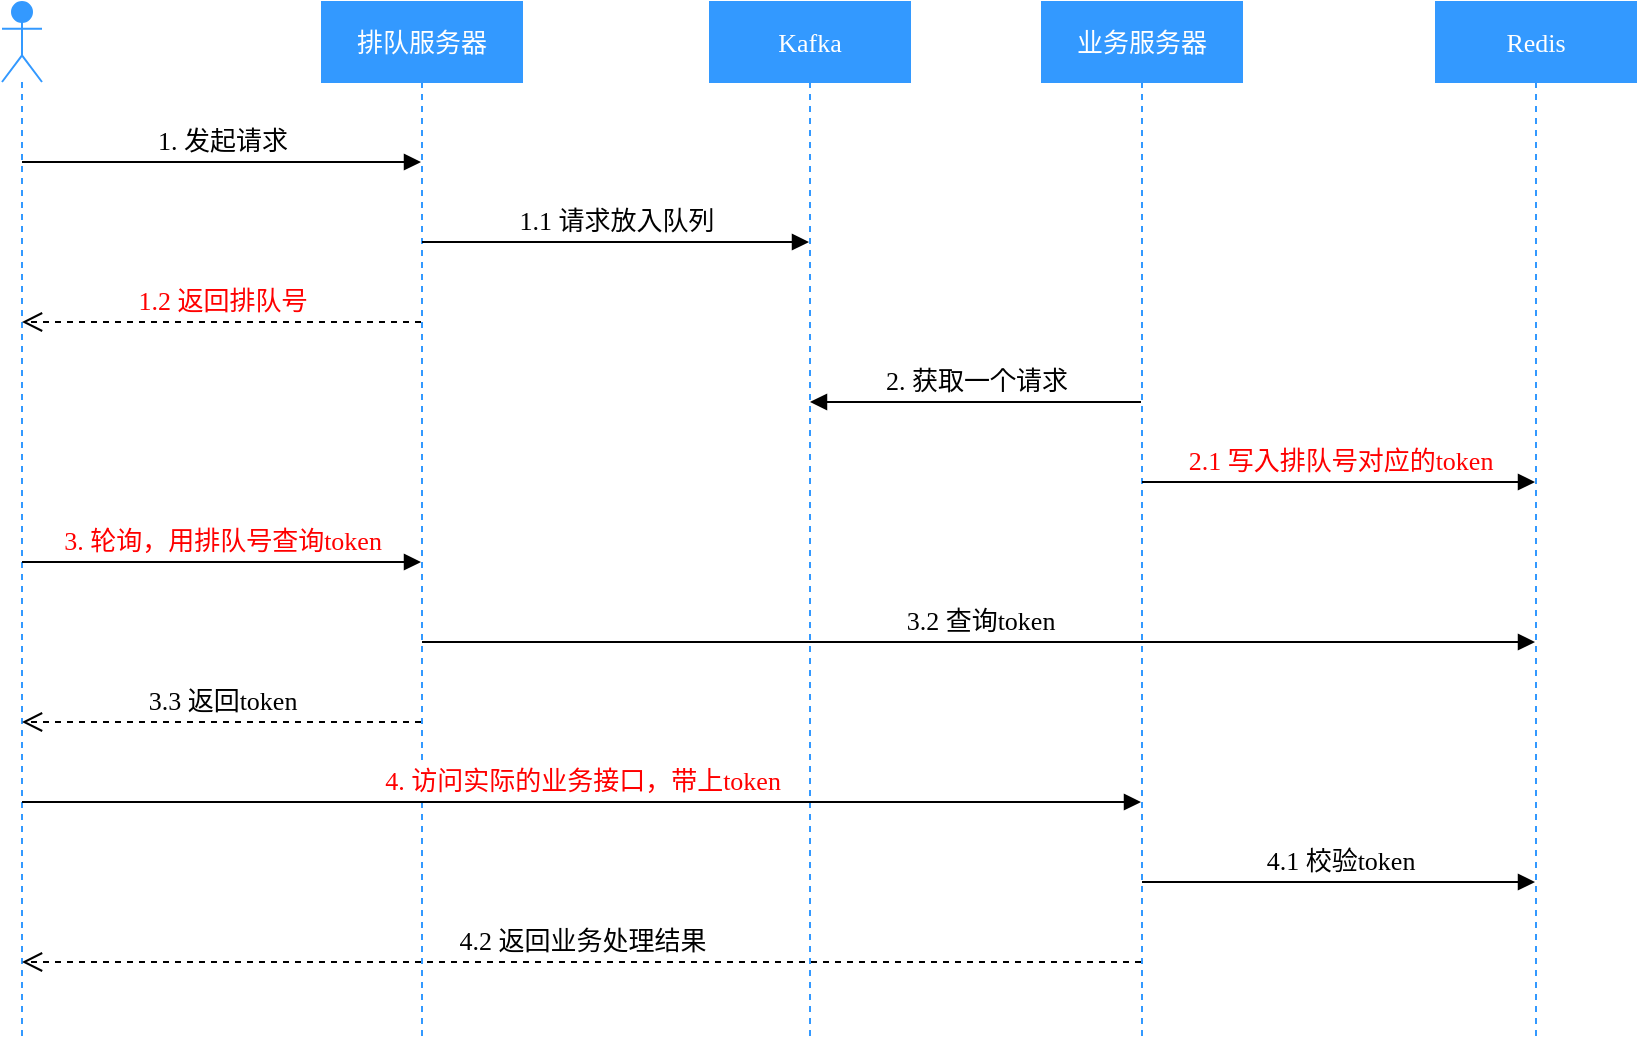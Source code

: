 <mxfile version="15.4.0" type="device" pages="2"><diagram id="IR0NCSws5PDyo4uCdy42" name="Page-1"><mxGraphModel dx="1074" dy="954" grid="1" gridSize="10" guides="1" tooltips="1" connect="1" arrows="1" fold="1" page="1" pageScale="1" pageWidth="827" pageHeight="1169" math="0" shadow="0"><root><mxCell id="0"/><mxCell id="1" parent="0"/><mxCell id="O6einv1tjbnZ0-dDp5pC-17" value="" style="shape=umlLifeline;participant=umlActor;perimeter=lifelinePerimeter;whiteSpace=wrap;html=1;container=1;collapsible=0;recursiveResize=0;verticalAlign=top;spacingTop=36;outlineConnect=0;fontFamily=微软雅黑;fontSize=13;fillColor=#3399FF;strokeColor=#3399FF;" vertex="1" parent="1"><mxGeometry x="10" y="80" width="20" height="520" as="geometry"/></mxCell><mxCell id="O6einv1tjbnZ0-dDp5pC-18" value="排队服务器" style="shape=umlLifeline;perimeter=lifelinePerimeter;whiteSpace=wrap;html=1;container=1;collapsible=0;recursiveResize=0;outlineConnect=0;fontFamily=微软雅黑;fontSize=13;fillColor=#3399FF;strokeColor=#3399FF;fontColor=#FFFFFF;" vertex="1" parent="1"><mxGeometry x="170" y="80" width="100" height="520" as="geometry"/></mxCell><mxCell id="O6einv1tjbnZ0-dDp5pC-19" value="Kafka" style="shape=umlLifeline;perimeter=lifelinePerimeter;whiteSpace=wrap;html=1;container=1;collapsible=0;recursiveResize=0;outlineConnect=0;fontFamily=微软雅黑;fontSize=13;fillColor=#3399FF;strokeColor=#3399FF;fontColor=#FFFFFF;" vertex="1" parent="1"><mxGeometry x="364" y="80" width="100" height="520" as="geometry"/></mxCell><mxCell id="O6einv1tjbnZ0-dDp5pC-20" value="业务服务器" style="shape=umlLifeline;perimeter=lifelinePerimeter;whiteSpace=wrap;html=1;container=1;collapsible=0;recursiveResize=0;outlineConnect=0;fontFamily=微软雅黑;fontSize=13;fillColor=#3399FF;strokeColor=#3399FF;fontColor=#FFFFFF;" vertex="1" parent="1"><mxGeometry x="530" y="80" width="100" height="520" as="geometry"/></mxCell><mxCell id="O6einv1tjbnZ0-dDp5pC-21" value="Redis" style="shape=umlLifeline;perimeter=lifelinePerimeter;whiteSpace=wrap;html=1;container=1;collapsible=0;recursiveResize=0;outlineConnect=0;fontFamily=微软雅黑;fontSize=13;fillColor=#3399FF;strokeColor=#3399FF;fontColor=#FFFFFF;" vertex="1" parent="1"><mxGeometry x="727" y="80" width="100" height="520" as="geometry"/></mxCell><mxCell id="O6einv1tjbnZ0-dDp5pC-22" value="1. 发起请求" style="html=1;verticalAlign=bottom;endArrow=block;rounded=0;fontFamily=微软雅黑;fontSize=13;edgeStyle=orthogonalEdgeStyle;" edge="1" parent="1" source="O6einv1tjbnZ0-dDp5pC-17" target="O6einv1tjbnZ0-dDp5pC-18"><mxGeometry width="80" relative="1" as="geometry"><mxPoint x="370" y="490" as="sourcePoint"/><mxPoint x="450" y="490" as="targetPoint"/><Array as="points"><mxPoint x="140" y="160"/><mxPoint x="140" y="160"/></Array></mxGeometry></mxCell><mxCell id="O6einv1tjbnZ0-dDp5pC-23" value="1.1 请求放入队列" style="html=1;verticalAlign=bottom;endArrow=block;rounded=0;fontFamily=微软雅黑;fontSize=13;edgeStyle=orthogonalEdgeStyle;" edge="1" parent="1" source="O6einv1tjbnZ0-dDp5pC-18" target="O6einv1tjbnZ0-dDp5pC-19"><mxGeometry width="80" relative="1" as="geometry"><mxPoint x="370" y="490" as="sourcePoint"/><mxPoint x="450" y="490" as="targetPoint"/><Array as="points"><mxPoint x="360" y="200"/><mxPoint x="360" y="200"/></Array></mxGeometry></mxCell><mxCell id="O6einv1tjbnZ0-dDp5pC-24" value="&lt;font color=&quot;#ff0000&quot;&gt;1.2 返回排队号&lt;/font&gt;" style="html=1;verticalAlign=bottom;endArrow=open;dashed=1;endSize=8;rounded=0;fontFamily=微软雅黑;fontSize=13;edgeStyle=orthogonalEdgeStyle;" edge="1" parent="1" source="O6einv1tjbnZ0-dDp5pC-18" target="O6einv1tjbnZ0-dDp5pC-17"><mxGeometry relative="1" as="geometry"><mxPoint x="450" y="490" as="sourcePoint"/><mxPoint x="370" y="490" as="targetPoint"/><Array as="points"><mxPoint x="150" y="240"/><mxPoint x="150" y="240"/></Array></mxGeometry></mxCell><mxCell id="O6einv1tjbnZ0-dDp5pC-25" value="2. 获取一个请求" style="html=1;verticalAlign=bottom;endArrow=block;rounded=0;fontFamily=微软雅黑;fontSize=13;edgeStyle=orthogonalEdgeStyle;" edge="1" parent="1" source="O6einv1tjbnZ0-dDp5pC-20" target="O6einv1tjbnZ0-dDp5pC-19"><mxGeometry width="80" relative="1" as="geometry"><mxPoint x="370" y="490" as="sourcePoint"/><mxPoint x="450" y="490" as="targetPoint"/><Array as="points"><mxPoint x="510" y="280"/><mxPoint x="510" y="280"/></Array></mxGeometry></mxCell><mxCell id="O6einv1tjbnZ0-dDp5pC-26" value="&lt;font color=&quot;#ff0000&quot;&gt;2.1 写入排队号对应的token&lt;/font&gt;" style="html=1;verticalAlign=bottom;endArrow=block;rounded=0;fontFamily=微软雅黑;fontSize=13;edgeStyle=orthogonalEdgeStyle;" edge="1" parent="1" source="O6einv1tjbnZ0-dDp5pC-20" target="O6einv1tjbnZ0-dDp5pC-21"><mxGeometry width="80" relative="1" as="geometry"><mxPoint x="370" y="490" as="sourcePoint"/><mxPoint x="450" y="490" as="targetPoint"/><Array as="points"><mxPoint x="690" y="320"/><mxPoint x="690" y="320"/></Array></mxGeometry></mxCell><mxCell id="O6einv1tjbnZ0-dDp5pC-27" value="&lt;font color=&quot;#ff0000&quot;&gt;3. 轮询，用排队号查询token&lt;/font&gt;" style="html=1;verticalAlign=bottom;endArrow=block;rounded=0;fontFamily=微软雅黑;fontSize=13;edgeStyle=orthogonalEdgeStyle;" edge="1" parent="1" source="O6einv1tjbnZ0-dDp5pC-17" target="O6einv1tjbnZ0-dDp5pC-18"><mxGeometry width="80" relative="1" as="geometry"><mxPoint x="370" y="490" as="sourcePoint"/><mxPoint x="450" y="490" as="targetPoint"/><Array as="points"><mxPoint x="140" y="360"/><mxPoint x="140" y="360"/></Array></mxGeometry></mxCell><mxCell id="O6einv1tjbnZ0-dDp5pC-28" value="3.2 查询token" style="html=1;verticalAlign=bottom;endArrow=block;rounded=0;fontFamily=微软雅黑;fontSize=13;edgeStyle=orthogonalEdgeStyle;" edge="1" parent="1" source="O6einv1tjbnZ0-dDp5pC-18" target="O6einv1tjbnZ0-dDp5pC-21"><mxGeometry width="80" relative="1" as="geometry"><mxPoint x="370" y="490" as="sourcePoint"/><mxPoint x="450" y="490" as="targetPoint"/><Array as="points"><mxPoint x="530" y="400"/><mxPoint x="530" y="400"/></Array></mxGeometry></mxCell><mxCell id="O6einv1tjbnZ0-dDp5pC-29" value="3.3 返回token" style="html=1;verticalAlign=bottom;endArrow=open;dashed=1;endSize=8;rounded=0;fontFamily=微软雅黑;fontSize=13;edgeStyle=orthogonalEdgeStyle;" edge="1" parent="1" source="O6einv1tjbnZ0-dDp5pC-18" target="O6einv1tjbnZ0-dDp5pC-17"><mxGeometry relative="1" as="geometry"><mxPoint x="450" y="490" as="sourcePoint"/><mxPoint x="370" y="490" as="targetPoint"/><Array as="points"><mxPoint x="140" y="440"/><mxPoint x="140" y="440"/></Array></mxGeometry></mxCell><mxCell id="O6einv1tjbnZ0-dDp5pC-30" value="&lt;font color=&quot;#ff0000&quot;&gt;4. 访问实际的业务接口，带上token&lt;/font&gt;" style="html=1;verticalAlign=bottom;endArrow=block;rounded=0;fontFamily=微软雅黑;fontSize=13;edgeStyle=orthogonalEdgeStyle;" edge="1" parent="1" source="O6einv1tjbnZ0-dDp5pC-17" target="O6einv1tjbnZ0-dDp5pC-20"><mxGeometry width="80" relative="1" as="geometry"><mxPoint x="390" y="490" as="sourcePoint"/><mxPoint x="470" y="490" as="targetPoint"/><Array as="points"><mxPoint x="330" y="480"/><mxPoint x="330" y="480"/></Array></mxGeometry></mxCell><mxCell id="O6einv1tjbnZ0-dDp5pC-31" value="4.1 校验token" style="html=1;verticalAlign=bottom;endArrow=block;rounded=0;fontFamily=微软雅黑;fontSize=13;edgeStyle=orthogonalEdgeStyle;" edge="1" parent="1" source="O6einv1tjbnZ0-dDp5pC-20" target="O6einv1tjbnZ0-dDp5pC-21"><mxGeometry width="80" relative="1" as="geometry"><mxPoint x="390" y="490" as="sourcePoint"/><mxPoint x="470" y="490" as="targetPoint"/><Array as="points"><mxPoint x="700" y="520"/><mxPoint x="700" y="520"/></Array></mxGeometry></mxCell><mxCell id="O6einv1tjbnZ0-dDp5pC-32" value="4.2 返回业务处理结果" style="html=1;verticalAlign=bottom;endArrow=open;dashed=1;endSize=8;rounded=0;fontFamily=微软雅黑;fontSize=13;edgeStyle=orthogonalEdgeStyle;" edge="1" parent="1" source="O6einv1tjbnZ0-dDp5pC-20" target="O6einv1tjbnZ0-dDp5pC-17"><mxGeometry relative="1" as="geometry"><mxPoint x="470" y="490" as="sourcePoint"/><mxPoint x="390" y="490" as="targetPoint"/><Array as="points"><mxPoint x="310" y="560"/><mxPoint x="310" y="560"/></Array></mxGeometry></mxCell></root></mxGraphModel></diagram><diagram id="aCsdgaksrRtyprMwAoga" name="Page-2"><mxGraphModel dx="1074" dy="954" grid="1" gridSize="10" guides="1" tooltips="1" connect="1" arrows="1" fold="1" page="1" pageScale="1" pageWidth="827" pageHeight="1169" math="0" shadow="0"><root><mxCell id="XEwwFqAHvrxq8cEsWdP8-0"/><mxCell id="XEwwFqAHvrxq8cEsWdP8-1" parent="XEwwFqAHvrxq8cEsWdP8-0"/></root></mxGraphModel></diagram></mxfile>